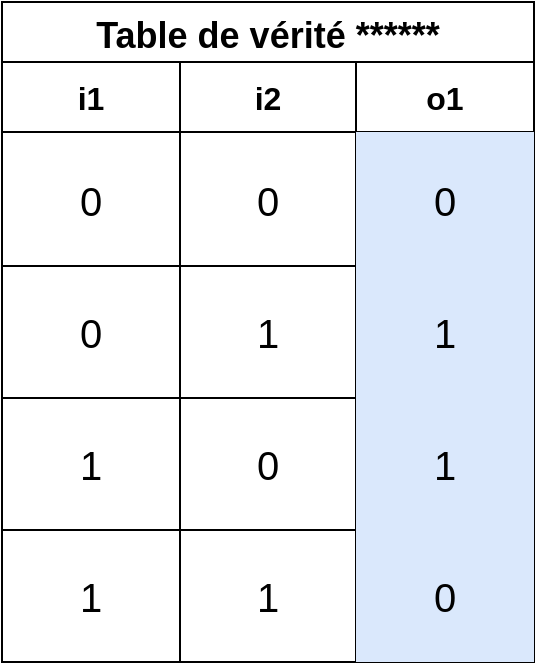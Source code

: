 <mxfile version="16.5.3" type="device"><diagram id="pUoNfqxd-rZ9jY_mG_dD" name="Page-1"><mxGraphModel dx="2062" dy="1112" grid="1" gridSize="10" guides="1" tooltips="1" connect="1" arrows="1" fold="1" page="1" pageScale="1" pageWidth="827" pageHeight="1169" background="#ffffff" math="0" shadow="0"><root><mxCell id="0"/><mxCell id="1" parent="0"/><mxCell id="2MAHx-crafu2kiX9R-Ke-1" value="Table de vérité ******" style="shape=table;startSize=30;container=1;collapsible=0;childLayout=tableLayout;fontStyle=1;align=center;fontSize=18;" vertex="1" parent="1"><mxGeometry x="234" y="150" width="266" height="330" as="geometry"/></mxCell><mxCell id="2MAHx-crafu2kiX9R-Ke-2" value="" style="shape=tableRow;horizontal=0;startSize=0;swimlaneHead=0;swimlaneBody=0;top=0;left=0;bottom=0;right=0;collapsible=0;dropTarget=0;fillColor=none;points=[[0,0.5],[1,0.5]];portConstraint=eastwest;" vertex="1" parent="2MAHx-crafu2kiX9R-Ke-1"><mxGeometry y="30" width="266" height="35" as="geometry"/></mxCell><mxCell id="2MAHx-crafu2kiX9R-Ke-3" value="i1" style="shape=partialRectangle;html=1;whiteSpace=wrap;connectable=0;fillColor=none;top=0;left=0;bottom=0;right=0;overflow=hidden;fontSize=16;fontStyle=1" vertex="1" parent="2MAHx-crafu2kiX9R-Ke-2"><mxGeometry width="89" height="35" as="geometry"><mxRectangle width="89" height="35" as="alternateBounds"/></mxGeometry></mxCell><mxCell id="2MAHx-crafu2kiX9R-Ke-4" value="i2" style="shape=partialRectangle;html=1;whiteSpace=wrap;connectable=0;fillColor=none;top=0;left=0;bottom=0;right=0;overflow=hidden;fontSize=16;fontStyle=1" vertex="1" parent="2MAHx-crafu2kiX9R-Ke-2"><mxGeometry x="89" width="88" height="35" as="geometry"><mxRectangle width="88" height="35" as="alternateBounds"/></mxGeometry></mxCell><mxCell id="2MAHx-crafu2kiX9R-Ke-5" value="o1" style="shape=partialRectangle;html=1;whiteSpace=wrap;connectable=0;fillColor=none;top=0;left=0;bottom=0;right=0;overflow=hidden;fontSize=16;fontStyle=1" vertex="1" parent="2MAHx-crafu2kiX9R-Ke-2"><mxGeometry x="177" width="89" height="35" as="geometry"><mxRectangle width="89" height="35" as="alternateBounds"/></mxGeometry></mxCell><mxCell id="2MAHx-crafu2kiX9R-Ke-6" value="" style="shape=tableRow;horizontal=0;startSize=0;swimlaneHead=0;swimlaneBody=0;top=0;left=0;bottom=0;right=0;collapsible=0;dropTarget=0;fillColor=none;points=[[0,0.5],[1,0.5]];portConstraint=eastwest;" vertex="1" parent="2MAHx-crafu2kiX9R-Ke-1"><mxGeometry y="65" width="266" height="67" as="geometry"/></mxCell><mxCell id="2MAHx-crafu2kiX9R-Ke-7" value="0" style="shape=partialRectangle;html=1;whiteSpace=wrap;connectable=0;fillColor=none;top=0;left=0;bottom=0;right=0;overflow=hidden;fontSize=20;" vertex="1" parent="2MAHx-crafu2kiX9R-Ke-6"><mxGeometry width="89" height="67" as="geometry"><mxRectangle width="89" height="67" as="alternateBounds"/></mxGeometry></mxCell><mxCell id="2MAHx-crafu2kiX9R-Ke-8" value="0" style="shape=partialRectangle;html=1;whiteSpace=wrap;connectable=0;fillColor=none;top=0;left=0;bottom=0;right=0;overflow=hidden;fontSize=20;" vertex="1" parent="2MAHx-crafu2kiX9R-Ke-6"><mxGeometry x="89" width="88" height="67" as="geometry"><mxRectangle width="88" height="67" as="alternateBounds"/></mxGeometry></mxCell><mxCell id="2MAHx-crafu2kiX9R-Ke-9" value="0" style="shape=partialRectangle;html=1;whiteSpace=wrap;connectable=0;fillColor=#dae8fc;top=0;left=0;bottom=0;right=0;overflow=hidden;fontSize=20;strokeColor=#6c8ebf;" vertex="1" parent="2MAHx-crafu2kiX9R-Ke-6"><mxGeometry x="177" width="89" height="67" as="geometry"><mxRectangle width="89" height="67" as="alternateBounds"/></mxGeometry></mxCell><mxCell id="2MAHx-crafu2kiX9R-Ke-10" value="" style="shape=tableRow;horizontal=0;startSize=0;swimlaneHead=0;swimlaneBody=0;top=0;left=0;bottom=0;right=0;collapsible=0;dropTarget=0;fillColor=none;points=[[0,0.5],[1,0.5]];portConstraint=eastwest;" vertex="1" parent="2MAHx-crafu2kiX9R-Ke-1"><mxGeometry y="132" width="266" height="66" as="geometry"/></mxCell><mxCell id="2MAHx-crafu2kiX9R-Ke-11" value="0" style="shape=partialRectangle;html=1;whiteSpace=wrap;connectable=0;fillColor=none;top=0;left=0;bottom=0;right=0;overflow=hidden;fontSize=20;" vertex="1" parent="2MAHx-crafu2kiX9R-Ke-10"><mxGeometry width="89" height="66" as="geometry"><mxRectangle width="89" height="66" as="alternateBounds"/></mxGeometry></mxCell><mxCell id="2MAHx-crafu2kiX9R-Ke-12" value="1" style="shape=partialRectangle;html=1;whiteSpace=wrap;connectable=0;fillColor=none;top=0;left=0;bottom=0;right=0;overflow=hidden;fontSize=20;" vertex="1" parent="2MAHx-crafu2kiX9R-Ke-10"><mxGeometry x="89" width="88" height="66" as="geometry"><mxRectangle width="88" height="66" as="alternateBounds"/></mxGeometry></mxCell><mxCell id="2MAHx-crafu2kiX9R-Ke-13" value="1" style="shape=partialRectangle;html=1;whiteSpace=wrap;connectable=0;fillColor=#dae8fc;top=0;left=0;bottom=0;right=0;overflow=hidden;fontSize=20;strokeColor=#6c8ebf;" vertex="1" parent="2MAHx-crafu2kiX9R-Ke-10"><mxGeometry x="177" width="89" height="66" as="geometry"><mxRectangle width="89" height="66" as="alternateBounds"/></mxGeometry></mxCell><mxCell id="2MAHx-crafu2kiX9R-Ke-28" style="shape=tableRow;horizontal=0;startSize=0;swimlaneHead=0;swimlaneBody=0;top=0;left=0;bottom=0;right=0;collapsible=0;dropTarget=0;fillColor=none;points=[[0,0.5],[1,0.5]];portConstraint=eastwest;" vertex="1" parent="2MAHx-crafu2kiX9R-Ke-1"><mxGeometry y="198" width="266" height="66" as="geometry"/></mxCell><mxCell id="2MAHx-crafu2kiX9R-Ke-29" value="1" style="shape=partialRectangle;html=1;whiteSpace=wrap;connectable=0;fillColor=none;top=0;left=0;bottom=0;right=0;overflow=hidden;fontSize=20;" vertex="1" parent="2MAHx-crafu2kiX9R-Ke-28"><mxGeometry width="89" height="66" as="geometry"><mxRectangle width="89" height="66" as="alternateBounds"/></mxGeometry></mxCell><mxCell id="2MAHx-crafu2kiX9R-Ke-30" value="0" style="shape=partialRectangle;html=1;whiteSpace=wrap;connectable=0;fillColor=none;top=0;left=0;bottom=0;right=0;overflow=hidden;fontSize=20;" vertex="1" parent="2MAHx-crafu2kiX9R-Ke-28"><mxGeometry x="89" width="88" height="66" as="geometry"><mxRectangle width="88" height="66" as="alternateBounds"/></mxGeometry></mxCell><mxCell id="2MAHx-crafu2kiX9R-Ke-31" value="1" style="shape=partialRectangle;html=1;whiteSpace=wrap;connectable=0;fillColor=#dae8fc;top=0;left=0;bottom=0;right=0;overflow=hidden;fontSize=20;strokeColor=#6c8ebf;" vertex="1" parent="2MAHx-crafu2kiX9R-Ke-28"><mxGeometry x="177" width="89" height="66" as="geometry"><mxRectangle width="89" height="66" as="alternateBounds"/></mxGeometry></mxCell><mxCell id="2MAHx-crafu2kiX9R-Ke-32" style="shape=tableRow;horizontal=0;startSize=0;swimlaneHead=0;swimlaneBody=0;top=0;left=0;bottom=0;right=0;collapsible=0;dropTarget=0;fillColor=none;points=[[0,0.5],[1,0.5]];portConstraint=eastwest;" vertex="1" parent="2MAHx-crafu2kiX9R-Ke-1"><mxGeometry y="264" width="266" height="66" as="geometry"/></mxCell><mxCell id="2MAHx-crafu2kiX9R-Ke-33" value="1" style="shape=partialRectangle;html=1;whiteSpace=wrap;connectable=0;fillColor=none;top=0;left=0;bottom=0;right=0;overflow=hidden;fontSize=20;" vertex="1" parent="2MAHx-crafu2kiX9R-Ke-32"><mxGeometry width="89" height="66" as="geometry"><mxRectangle width="89" height="66" as="alternateBounds"/></mxGeometry></mxCell><mxCell id="2MAHx-crafu2kiX9R-Ke-34" value="1" style="shape=partialRectangle;html=1;whiteSpace=wrap;connectable=0;fillColor=none;top=0;left=0;bottom=0;right=0;overflow=hidden;fontSize=20;" vertex="1" parent="2MAHx-crafu2kiX9R-Ke-32"><mxGeometry x="89" width="88" height="66" as="geometry"><mxRectangle width="88" height="66" as="alternateBounds"/></mxGeometry></mxCell><mxCell id="2MAHx-crafu2kiX9R-Ke-35" value="0" style="shape=partialRectangle;html=1;whiteSpace=wrap;connectable=0;fillColor=#dae8fc;top=0;left=0;bottom=0;right=0;overflow=hidden;fontSize=20;strokeColor=#6c8ebf;" vertex="1" parent="2MAHx-crafu2kiX9R-Ke-32"><mxGeometry x="177" width="89" height="66" as="geometry"><mxRectangle width="89" height="66" as="alternateBounds"/></mxGeometry></mxCell></root></mxGraphModel></diagram></mxfile>